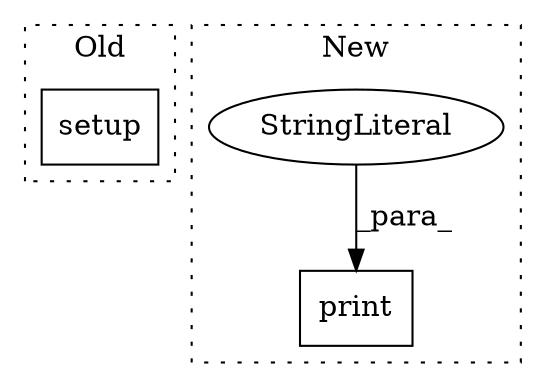 digraph G {
subgraph cluster0 {
1 [label="setup" a="32" s="399" l="7" shape="box"];
label = "Old";
style="dotted";
}
subgraph cluster1 {
2 [label="print" a="32" s="1133,1187" l="6,1" shape="box"];
3 [label="StringLiteral" a="45" s="1139" l="48" shape="ellipse"];
label = "New";
style="dotted";
}
3 -> 2 [label="_para_"];
}